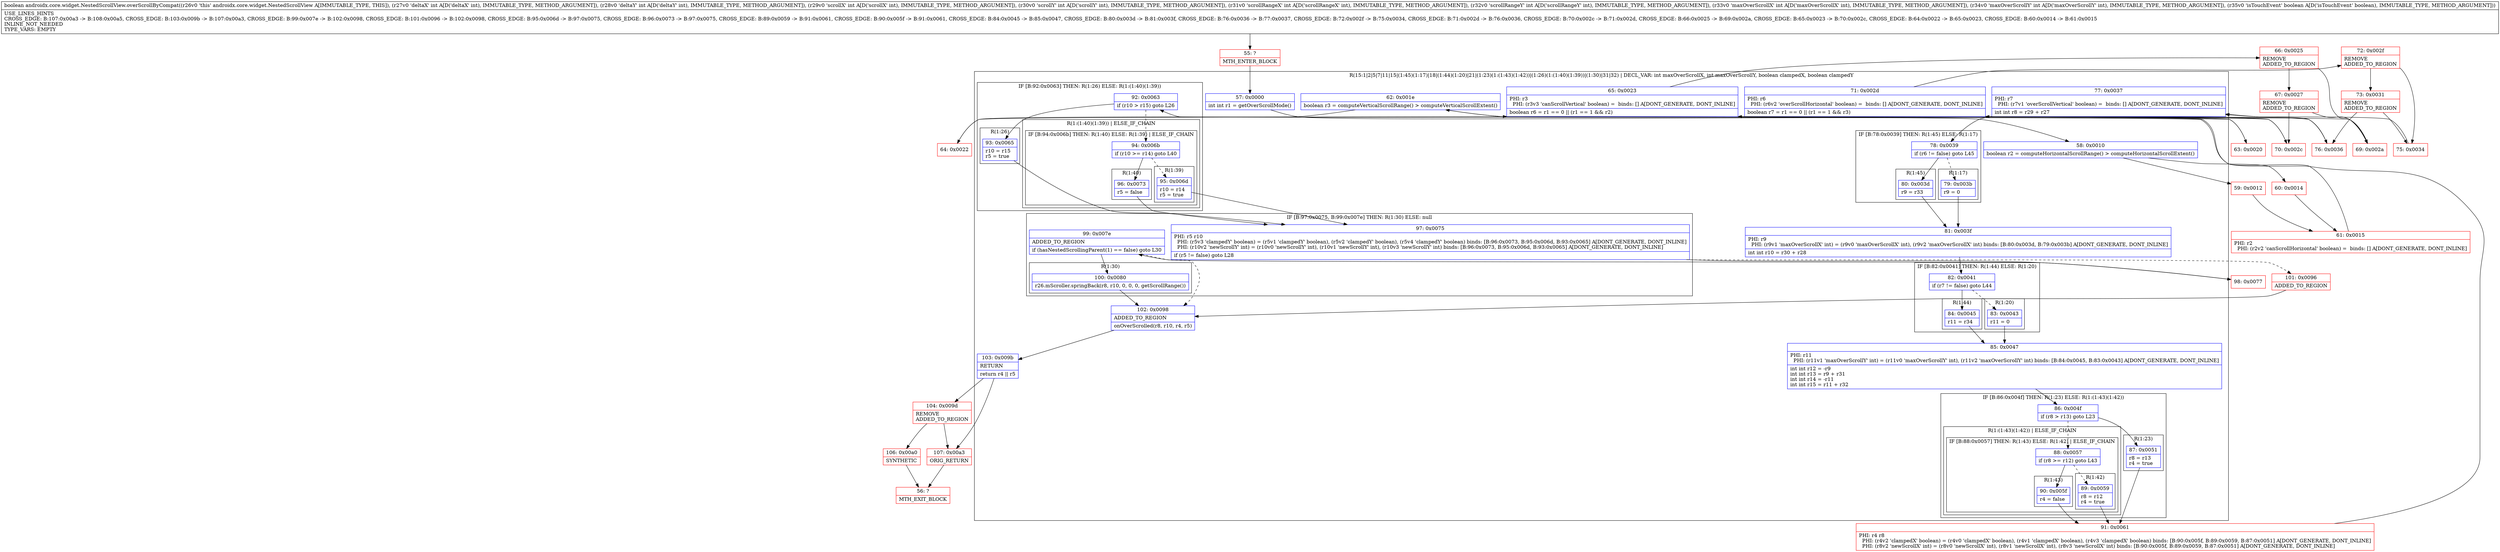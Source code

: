 digraph "CFG forandroidx.core.widget.NestedScrollView.overScrollByCompat(IIIIIIIIZ)Z" {
subgraph cluster_Region_1408643314 {
label = "R(15:1|2|5|7|11|15|(1:45)(1:17)|18|(1:44)(1:20)|21|(1:23)(1:(1:43)(1:42))|(1:26)(1:(1:40)(1:39))|(1:30)|31|32) | DECL_VAR: int maxOverScrollX, int maxOverScrollY, boolean clampedX, boolean clampedY\l";
node [shape=record,color=blue];
Node_57 [shape=record,label="{57\:\ 0x0000|int int r1 = getOverScrollMode()\l}"];
Node_58 [shape=record,label="{58\:\ 0x0010|boolean r2 = computeHorizontalScrollRange() \> computeHorizontalScrollExtent()\l}"];
Node_62 [shape=record,label="{62\:\ 0x001e|boolean r3 = computeVerticalScrollRange() \> computeVerticalScrollExtent()\l}"];
Node_65 [shape=record,label="{65\:\ 0x0023|PHI: r3 \l  PHI: (r3v3 'canScrollVertical' boolean) =  binds: [] A[DONT_GENERATE, DONT_INLINE]\l|boolean r6 = r1 == 0 \|\| (r1 == 1 && r2)\l}"];
Node_71 [shape=record,label="{71\:\ 0x002d|PHI: r6 \l  PHI: (r6v2 'overScrollHorizontal' boolean) =  binds: [] A[DONT_GENERATE, DONT_INLINE]\l|boolean r7 = r1 == 0 \|\| (r1 == 1 && r3)\l}"];
Node_77 [shape=record,label="{77\:\ 0x0037|PHI: r7 \l  PHI: (r7v1 'overScrollVertical' boolean) =  binds: [] A[DONT_GENERATE, DONT_INLINE]\l|int int r8 = r29 + r27\l}"];
subgraph cluster_IfRegion_451749513 {
label = "IF [B:78:0x0039] THEN: R(1:45) ELSE: R(1:17)";
node [shape=record,color=blue];
Node_78 [shape=record,label="{78\:\ 0x0039|if (r6 != false) goto L45\l}"];
subgraph cluster_Region_1627352755 {
label = "R(1:45)";
node [shape=record,color=blue];
Node_80 [shape=record,label="{80\:\ 0x003d|r9 = r33\l}"];
}
subgraph cluster_Region_826867475 {
label = "R(1:17)";
node [shape=record,color=blue];
Node_79 [shape=record,label="{79\:\ 0x003b|r9 = 0\l}"];
}
}
Node_81 [shape=record,label="{81\:\ 0x003f|PHI: r9 \l  PHI: (r9v1 'maxOverScrollX' int) = (r9v0 'maxOverScrollX' int), (r9v2 'maxOverScrollX' int) binds: [B:80:0x003d, B:79:0x003b] A[DONT_GENERATE, DONT_INLINE]\l|int int r10 = r30 + r28\l}"];
subgraph cluster_IfRegion_556876612 {
label = "IF [B:82:0x0041] THEN: R(1:44) ELSE: R(1:20)";
node [shape=record,color=blue];
Node_82 [shape=record,label="{82\:\ 0x0041|if (r7 != false) goto L44\l}"];
subgraph cluster_Region_93444166 {
label = "R(1:44)";
node [shape=record,color=blue];
Node_84 [shape=record,label="{84\:\ 0x0045|r11 = r34\l}"];
}
subgraph cluster_Region_1878834764 {
label = "R(1:20)";
node [shape=record,color=blue];
Node_83 [shape=record,label="{83\:\ 0x0043|r11 = 0\l}"];
}
}
Node_85 [shape=record,label="{85\:\ 0x0047|PHI: r11 \l  PHI: (r11v1 'maxOverScrollY' int) = (r11v0 'maxOverScrollY' int), (r11v2 'maxOverScrollY' int) binds: [B:84:0x0045, B:83:0x0043] A[DONT_GENERATE, DONT_INLINE]\l|int int r12 = \-r9\lint int r13 = r9 + r31\lint int r14 = \-r11\lint int r15 = r11 + r32\l}"];
subgraph cluster_IfRegion_935123780 {
label = "IF [B:86:0x004f] THEN: R(1:23) ELSE: R(1:(1:43)(1:42))";
node [shape=record,color=blue];
Node_86 [shape=record,label="{86\:\ 0x004f|if (r8 \> r13) goto L23\l}"];
subgraph cluster_Region_1150710833 {
label = "R(1:23)";
node [shape=record,color=blue];
Node_87 [shape=record,label="{87\:\ 0x0051|r8 = r13\lr4 = true\l}"];
}
subgraph cluster_Region_1199963616 {
label = "R(1:(1:43)(1:42)) | ELSE_IF_CHAIN\l";
node [shape=record,color=blue];
subgraph cluster_IfRegion_473732500 {
label = "IF [B:88:0x0057] THEN: R(1:43) ELSE: R(1:42) | ELSE_IF_CHAIN\l";
node [shape=record,color=blue];
Node_88 [shape=record,label="{88\:\ 0x0057|if (r8 \>= r12) goto L43\l}"];
subgraph cluster_Region_357670319 {
label = "R(1:43)";
node [shape=record,color=blue];
Node_90 [shape=record,label="{90\:\ 0x005f|r4 = false\l}"];
}
subgraph cluster_Region_646295987 {
label = "R(1:42)";
node [shape=record,color=blue];
Node_89 [shape=record,label="{89\:\ 0x0059|r8 = r12\lr4 = true\l}"];
}
}
}
}
subgraph cluster_IfRegion_953696757 {
label = "IF [B:92:0x0063] THEN: R(1:26) ELSE: R(1:(1:40)(1:39))";
node [shape=record,color=blue];
Node_92 [shape=record,label="{92\:\ 0x0063|if (r10 \> r15) goto L26\l}"];
subgraph cluster_Region_600390089 {
label = "R(1:26)";
node [shape=record,color=blue];
Node_93 [shape=record,label="{93\:\ 0x0065|r10 = r15\lr5 = true\l}"];
}
subgraph cluster_Region_1524561369 {
label = "R(1:(1:40)(1:39)) | ELSE_IF_CHAIN\l";
node [shape=record,color=blue];
subgraph cluster_IfRegion_1319010714 {
label = "IF [B:94:0x006b] THEN: R(1:40) ELSE: R(1:39) | ELSE_IF_CHAIN\l";
node [shape=record,color=blue];
Node_94 [shape=record,label="{94\:\ 0x006b|if (r10 \>= r14) goto L40\l}"];
subgraph cluster_Region_796478670 {
label = "R(1:40)";
node [shape=record,color=blue];
Node_96 [shape=record,label="{96\:\ 0x0073|r5 = false\l}"];
}
subgraph cluster_Region_1235242139 {
label = "R(1:39)";
node [shape=record,color=blue];
Node_95 [shape=record,label="{95\:\ 0x006d|r10 = r14\lr5 = true\l}"];
}
}
}
}
subgraph cluster_IfRegion_1634094847 {
label = "IF [B:97:0x0075, B:99:0x007e] THEN: R(1:30) ELSE: null";
node [shape=record,color=blue];
Node_97 [shape=record,label="{97\:\ 0x0075|PHI: r5 r10 \l  PHI: (r5v3 'clampedY' boolean) = (r5v1 'clampedY' boolean), (r5v2 'clampedY' boolean), (r5v4 'clampedY' boolean) binds: [B:96:0x0073, B:95:0x006d, B:93:0x0065] A[DONT_GENERATE, DONT_INLINE]\l  PHI: (r10v2 'newScrollY' int) = (r10v0 'newScrollY' int), (r10v1 'newScrollY' int), (r10v3 'newScrollY' int) binds: [B:96:0x0073, B:95:0x006d, B:93:0x0065] A[DONT_GENERATE, DONT_INLINE]\l|if (r5 != false) goto L28\l}"];
Node_99 [shape=record,label="{99\:\ 0x007e|ADDED_TO_REGION\l|if (hasNestedScrollingParent(1) == false) goto L30\l}"];
subgraph cluster_Region_398436233 {
label = "R(1:30)";
node [shape=record,color=blue];
Node_100 [shape=record,label="{100\:\ 0x0080|r26.mScroller.springBack(r8, r10, 0, 0, 0, getScrollRange())\l}"];
}
}
Node_102 [shape=record,label="{102\:\ 0x0098|ADDED_TO_REGION\l|onOverScrolled(r8, r10, r4, r5)\l}"];
Node_103 [shape=record,label="{103\:\ 0x009b|RETURN\l|return r4 \|\| r5\l}"];
}
Node_55 [shape=record,color=red,label="{55\:\ ?|MTH_ENTER_BLOCK\l}"];
Node_59 [shape=record,color=red,label="{59\:\ 0x0012}"];
Node_61 [shape=record,color=red,label="{61\:\ 0x0015|PHI: r2 \l  PHI: (r2v2 'canScrollHorizontal' boolean) =  binds: [] A[DONT_GENERATE, DONT_INLINE]\l}"];
Node_63 [shape=record,color=red,label="{63\:\ 0x0020}"];
Node_66 [shape=record,color=red,label="{66\:\ 0x0025|REMOVE\lADDED_TO_REGION\l}"];
Node_67 [shape=record,color=red,label="{67\:\ 0x0027|REMOVE\lADDED_TO_REGION\l}"];
Node_69 [shape=record,color=red,label="{69\:\ 0x002a}"];
Node_72 [shape=record,color=red,label="{72\:\ 0x002f|REMOVE\lADDED_TO_REGION\l}"];
Node_73 [shape=record,color=red,label="{73\:\ 0x0031|REMOVE\lADDED_TO_REGION\l}"];
Node_75 [shape=record,color=red,label="{75\:\ 0x0034}"];
Node_91 [shape=record,color=red,label="{91\:\ 0x0061|PHI: r4 r8 \l  PHI: (r4v2 'clampedX' boolean) = (r4v0 'clampedX' boolean), (r4v1 'clampedX' boolean), (r4v3 'clampedX' boolean) binds: [B:90:0x005f, B:89:0x0059, B:87:0x0051] A[DONT_GENERATE, DONT_INLINE]\l  PHI: (r8v2 'newScrollX' int) = (r8v0 'newScrollX' int), (r8v1 'newScrollX' int), (r8v3 'newScrollX' int) binds: [B:90:0x005f, B:89:0x0059, B:87:0x0051] A[DONT_GENERATE, DONT_INLINE]\l}"];
Node_98 [shape=record,color=red,label="{98\:\ 0x0077}"];
Node_104 [shape=record,color=red,label="{104\:\ 0x009d|REMOVE\lADDED_TO_REGION\l}"];
Node_106 [shape=record,color=red,label="{106\:\ 0x00a0|SYNTHETIC\l}"];
Node_56 [shape=record,color=red,label="{56\:\ ?|MTH_EXIT_BLOCK\l}"];
Node_107 [shape=record,color=red,label="{107\:\ 0x00a3|ORIG_RETURN\l}"];
Node_101 [shape=record,color=red,label="{101\:\ 0x0096|ADDED_TO_REGION\l}"];
Node_76 [shape=record,color=red,label="{76\:\ 0x0036}"];
Node_70 [shape=record,color=red,label="{70\:\ 0x002c}"];
Node_64 [shape=record,color=red,label="{64\:\ 0x0022}"];
Node_60 [shape=record,color=red,label="{60\:\ 0x0014}"];
MethodNode[shape=record,label="{boolean androidx.core.widget.NestedScrollView.overScrollByCompat((r26v0 'this' androidx.core.widget.NestedScrollView A[IMMUTABLE_TYPE, THIS]), (r27v0 'deltaX' int A[D('deltaX' int), IMMUTABLE_TYPE, METHOD_ARGUMENT]), (r28v0 'deltaY' int A[D('deltaY' int), IMMUTABLE_TYPE, METHOD_ARGUMENT]), (r29v0 'scrollX' int A[D('scrollX' int), IMMUTABLE_TYPE, METHOD_ARGUMENT]), (r30v0 'scrollY' int A[D('scrollY' int), IMMUTABLE_TYPE, METHOD_ARGUMENT]), (r31v0 'scrollRangeX' int A[D('scrollRangeX' int), IMMUTABLE_TYPE, METHOD_ARGUMENT]), (r32v0 'scrollRangeY' int A[D('scrollRangeY' int), IMMUTABLE_TYPE, METHOD_ARGUMENT]), (r33v0 'maxOverScrollX' int A[D('maxOverScrollX' int), IMMUTABLE_TYPE, METHOD_ARGUMENT]), (r34v0 'maxOverScrollY' int A[D('maxOverScrollY' int), IMMUTABLE_TYPE, METHOD_ARGUMENT]), (r35v0 'isTouchEvent' boolean A[D('isTouchEvent' boolean), IMMUTABLE_TYPE, METHOD_ARGUMENT]))  | USE_LINES_HINTS\lCROSS_EDGE: B:107:0x00a3 \-\> B:108:0x00a5, CROSS_EDGE: B:103:0x009b \-\> B:107:0x00a3, CROSS_EDGE: B:99:0x007e \-\> B:102:0x0098, CROSS_EDGE: B:101:0x0096 \-\> B:102:0x0098, CROSS_EDGE: B:95:0x006d \-\> B:97:0x0075, CROSS_EDGE: B:96:0x0073 \-\> B:97:0x0075, CROSS_EDGE: B:89:0x0059 \-\> B:91:0x0061, CROSS_EDGE: B:90:0x005f \-\> B:91:0x0061, CROSS_EDGE: B:84:0x0045 \-\> B:85:0x0047, CROSS_EDGE: B:80:0x003d \-\> B:81:0x003f, CROSS_EDGE: B:76:0x0036 \-\> B:77:0x0037, CROSS_EDGE: B:72:0x002f \-\> B:75:0x0034, CROSS_EDGE: B:71:0x002d \-\> B:76:0x0036, CROSS_EDGE: B:70:0x002c \-\> B:71:0x002d, CROSS_EDGE: B:66:0x0025 \-\> B:69:0x002a, CROSS_EDGE: B:65:0x0023 \-\> B:70:0x002c, CROSS_EDGE: B:64:0x0022 \-\> B:65:0x0023, CROSS_EDGE: B:60:0x0014 \-\> B:61:0x0015\lINLINE_NOT_NEEDED\lTYPE_VARS: EMPTY\l}"];
MethodNode -> Node_55;Node_57 -> Node_58;
Node_58 -> Node_59;
Node_58 -> Node_60;
Node_62 -> Node_63;
Node_62 -> Node_64;
Node_65 -> Node_66;
Node_65 -> Node_70;
Node_71 -> Node_72;
Node_71 -> Node_76;
Node_77 -> Node_78;
Node_78 -> Node_79[style=dashed];
Node_78 -> Node_80;
Node_80 -> Node_81;
Node_79 -> Node_81;
Node_81 -> Node_82;
Node_82 -> Node_83[style=dashed];
Node_82 -> Node_84;
Node_84 -> Node_85;
Node_83 -> Node_85;
Node_85 -> Node_86;
Node_86 -> Node_87;
Node_86 -> Node_88[style=dashed];
Node_87 -> Node_91;
Node_88 -> Node_89[style=dashed];
Node_88 -> Node_90;
Node_90 -> Node_91;
Node_89 -> Node_91;
Node_92 -> Node_93;
Node_92 -> Node_94[style=dashed];
Node_93 -> Node_97;
Node_94 -> Node_95[style=dashed];
Node_94 -> Node_96;
Node_96 -> Node_97;
Node_95 -> Node_97;
Node_97 -> Node_98;
Node_97 -> Node_101[style=dashed];
Node_99 -> Node_100;
Node_99 -> Node_102[style=dashed];
Node_100 -> Node_102;
Node_102 -> Node_103;
Node_103 -> Node_104;
Node_103 -> Node_107;
Node_55 -> Node_57;
Node_59 -> Node_61;
Node_61 -> Node_62;
Node_63 -> Node_65;
Node_66 -> Node_67;
Node_66 -> Node_69;
Node_67 -> Node_69;
Node_67 -> Node_70;
Node_69 -> Node_71;
Node_72 -> Node_73;
Node_72 -> Node_75;
Node_73 -> Node_75;
Node_73 -> Node_76;
Node_75 -> Node_77;
Node_91 -> Node_92;
Node_98 -> Node_99;
Node_104 -> Node_106;
Node_104 -> Node_107;
Node_106 -> Node_56;
Node_107 -> Node_56;
Node_101 -> Node_102;
Node_76 -> Node_77;
Node_70 -> Node_71;
Node_64 -> Node_65;
Node_60 -> Node_61;
}

